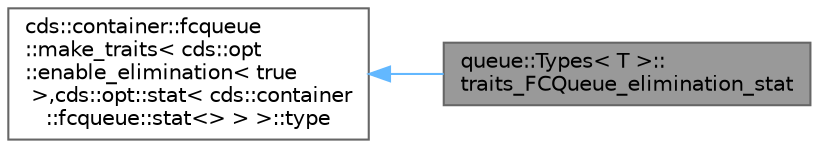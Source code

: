 digraph "queue::Types&lt; T &gt;::traits_FCQueue_elimination_stat"
{
 // LATEX_PDF_SIZE
  bgcolor="transparent";
  edge [fontname=Helvetica,fontsize=10,labelfontname=Helvetica,labelfontsize=10];
  node [fontname=Helvetica,fontsize=10,shape=box,height=0.2,width=0.4];
  rankdir="LR";
  Node1 [id="Node000001",label="queue::Types\< T \>::\ltraits_FCQueue_elimination_stat",height=0.2,width=0.4,color="gray40", fillcolor="grey60", style="filled", fontcolor="black",tooltip=" "];
  Node2 -> Node1 [id="edge2_Node000001_Node000002",dir="back",color="steelblue1",style="solid",tooltip=" "];
  Node2 [id="Node000002",label="cds::container::fcqueue\l::make_traits\< cds::opt\l::enable_elimination\< true\l \>,cds::opt::stat\< cds::container\l::fcqueue::stat\<\> \> \>::type",height=0.2,width=0.4,color="gray40", fillcolor="white", style="filled",tooltip=" "];
}
